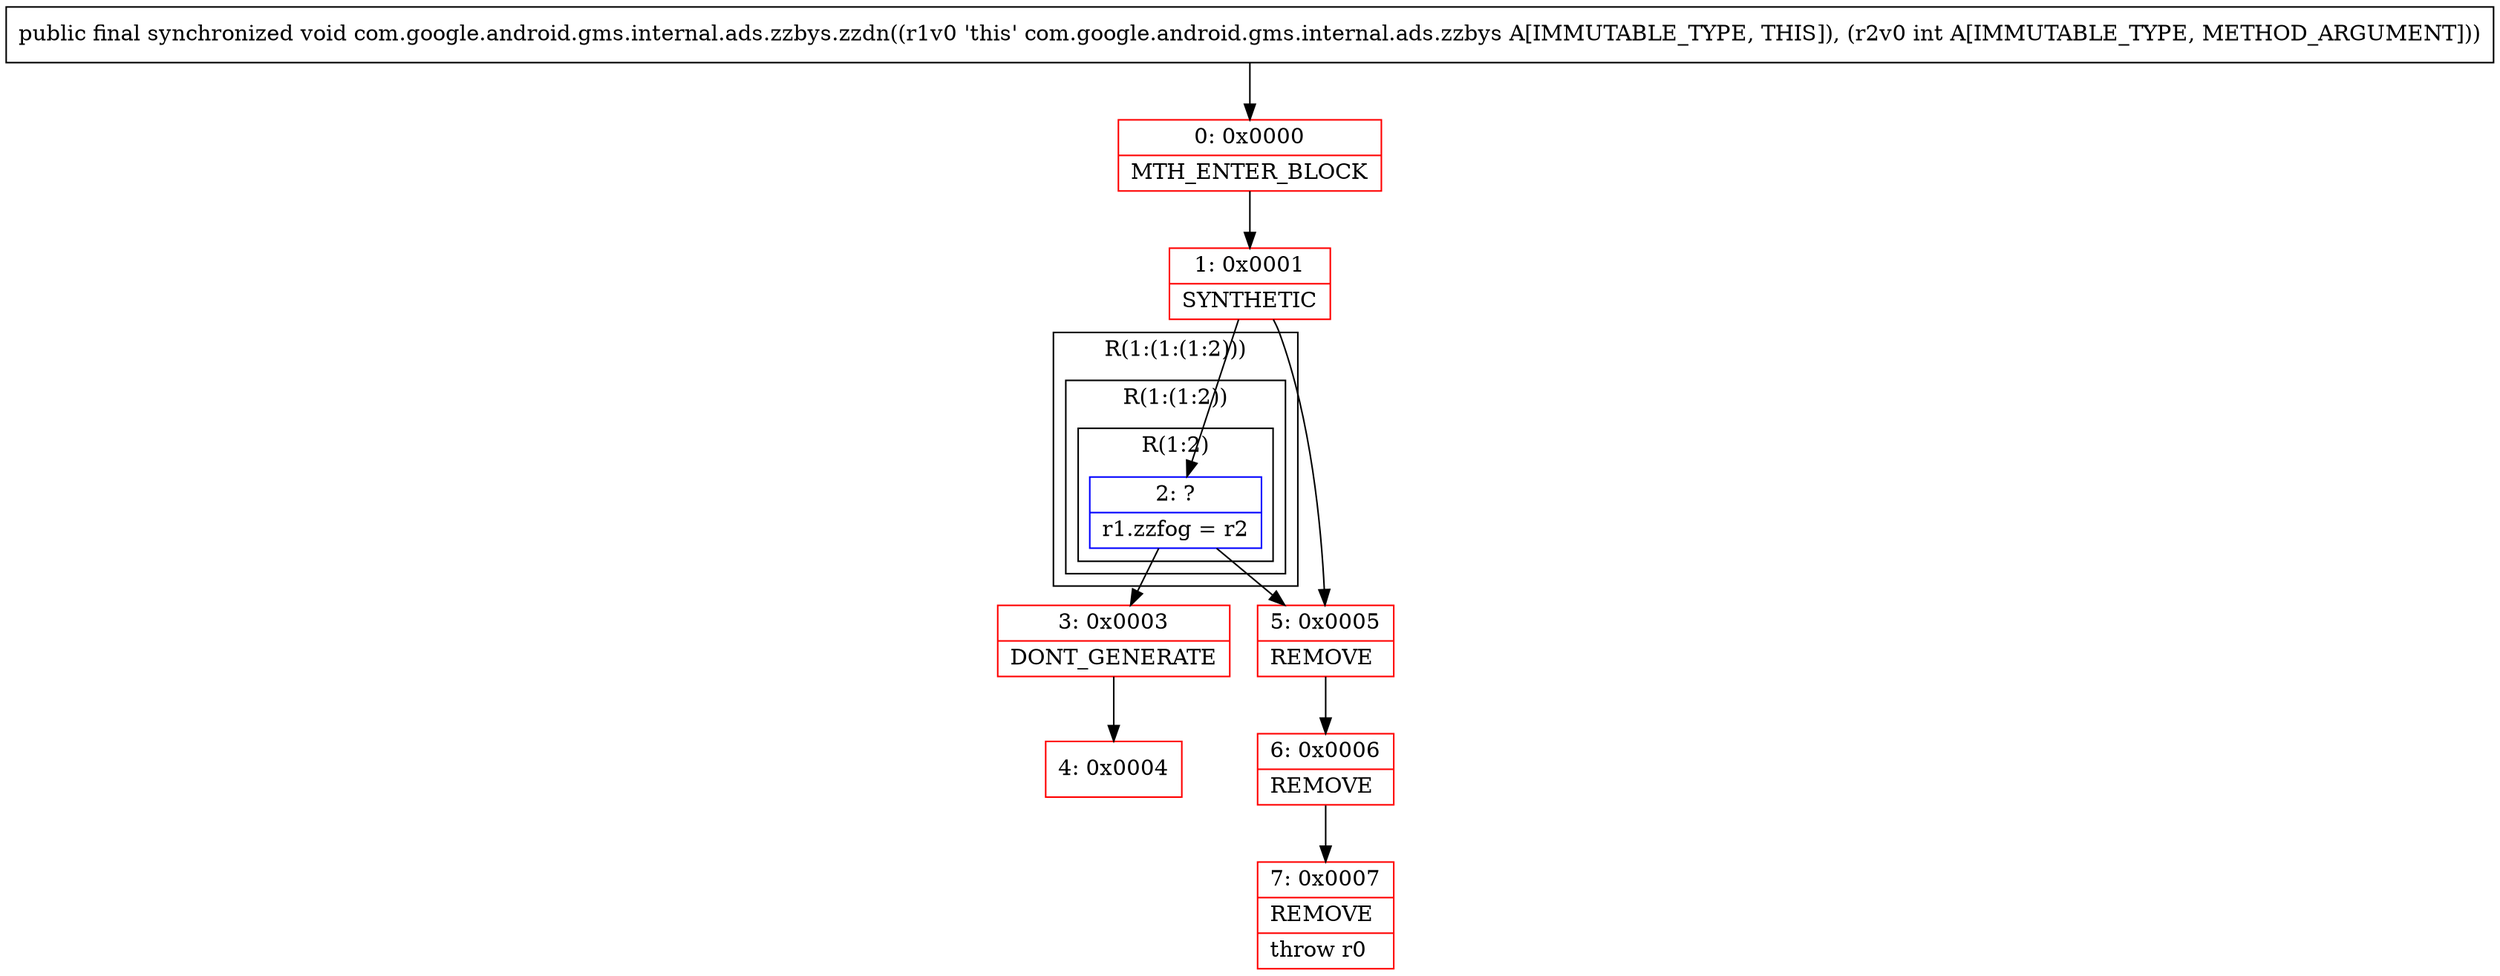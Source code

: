 digraph "CFG forcom.google.android.gms.internal.ads.zzbys.zzdn(I)V" {
subgraph cluster_Region_1737912339 {
label = "R(1:(1:(1:2)))";
node [shape=record,color=blue];
subgraph cluster_Region_1703054404 {
label = "R(1:(1:2))";
node [shape=record,color=blue];
subgraph cluster_Region_1713231437 {
label = "R(1:2)";
node [shape=record,color=blue];
Node_2 [shape=record,label="{2\:\ ?|r1.zzfog = r2\l}"];
}
}
}
Node_0 [shape=record,color=red,label="{0\:\ 0x0000|MTH_ENTER_BLOCK\l}"];
Node_1 [shape=record,color=red,label="{1\:\ 0x0001|SYNTHETIC\l}"];
Node_3 [shape=record,color=red,label="{3\:\ 0x0003|DONT_GENERATE\l}"];
Node_4 [shape=record,color=red,label="{4\:\ 0x0004}"];
Node_5 [shape=record,color=red,label="{5\:\ 0x0005|REMOVE\l}"];
Node_6 [shape=record,color=red,label="{6\:\ 0x0006|REMOVE\l}"];
Node_7 [shape=record,color=red,label="{7\:\ 0x0007|REMOVE\l|throw r0\l}"];
MethodNode[shape=record,label="{public final synchronized void com.google.android.gms.internal.ads.zzbys.zzdn((r1v0 'this' com.google.android.gms.internal.ads.zzbys A[IMMUTABLE_TYPE, THIS]), (r2v0 int A[IMMUTABLE_TYPE, METHOD_ARGUMENT])) }"];
MethodNode -> Node_0;
Node_2 -> Node_3;
Node_2 -> Node_5;
Node_0 -> Node_1;
Node_1 -> Node_2;
Node_1 -> Node_5;
Node_3 -> Node_4;
Node_5 -> Node_6;
Node_6 -> Node_7;
}

